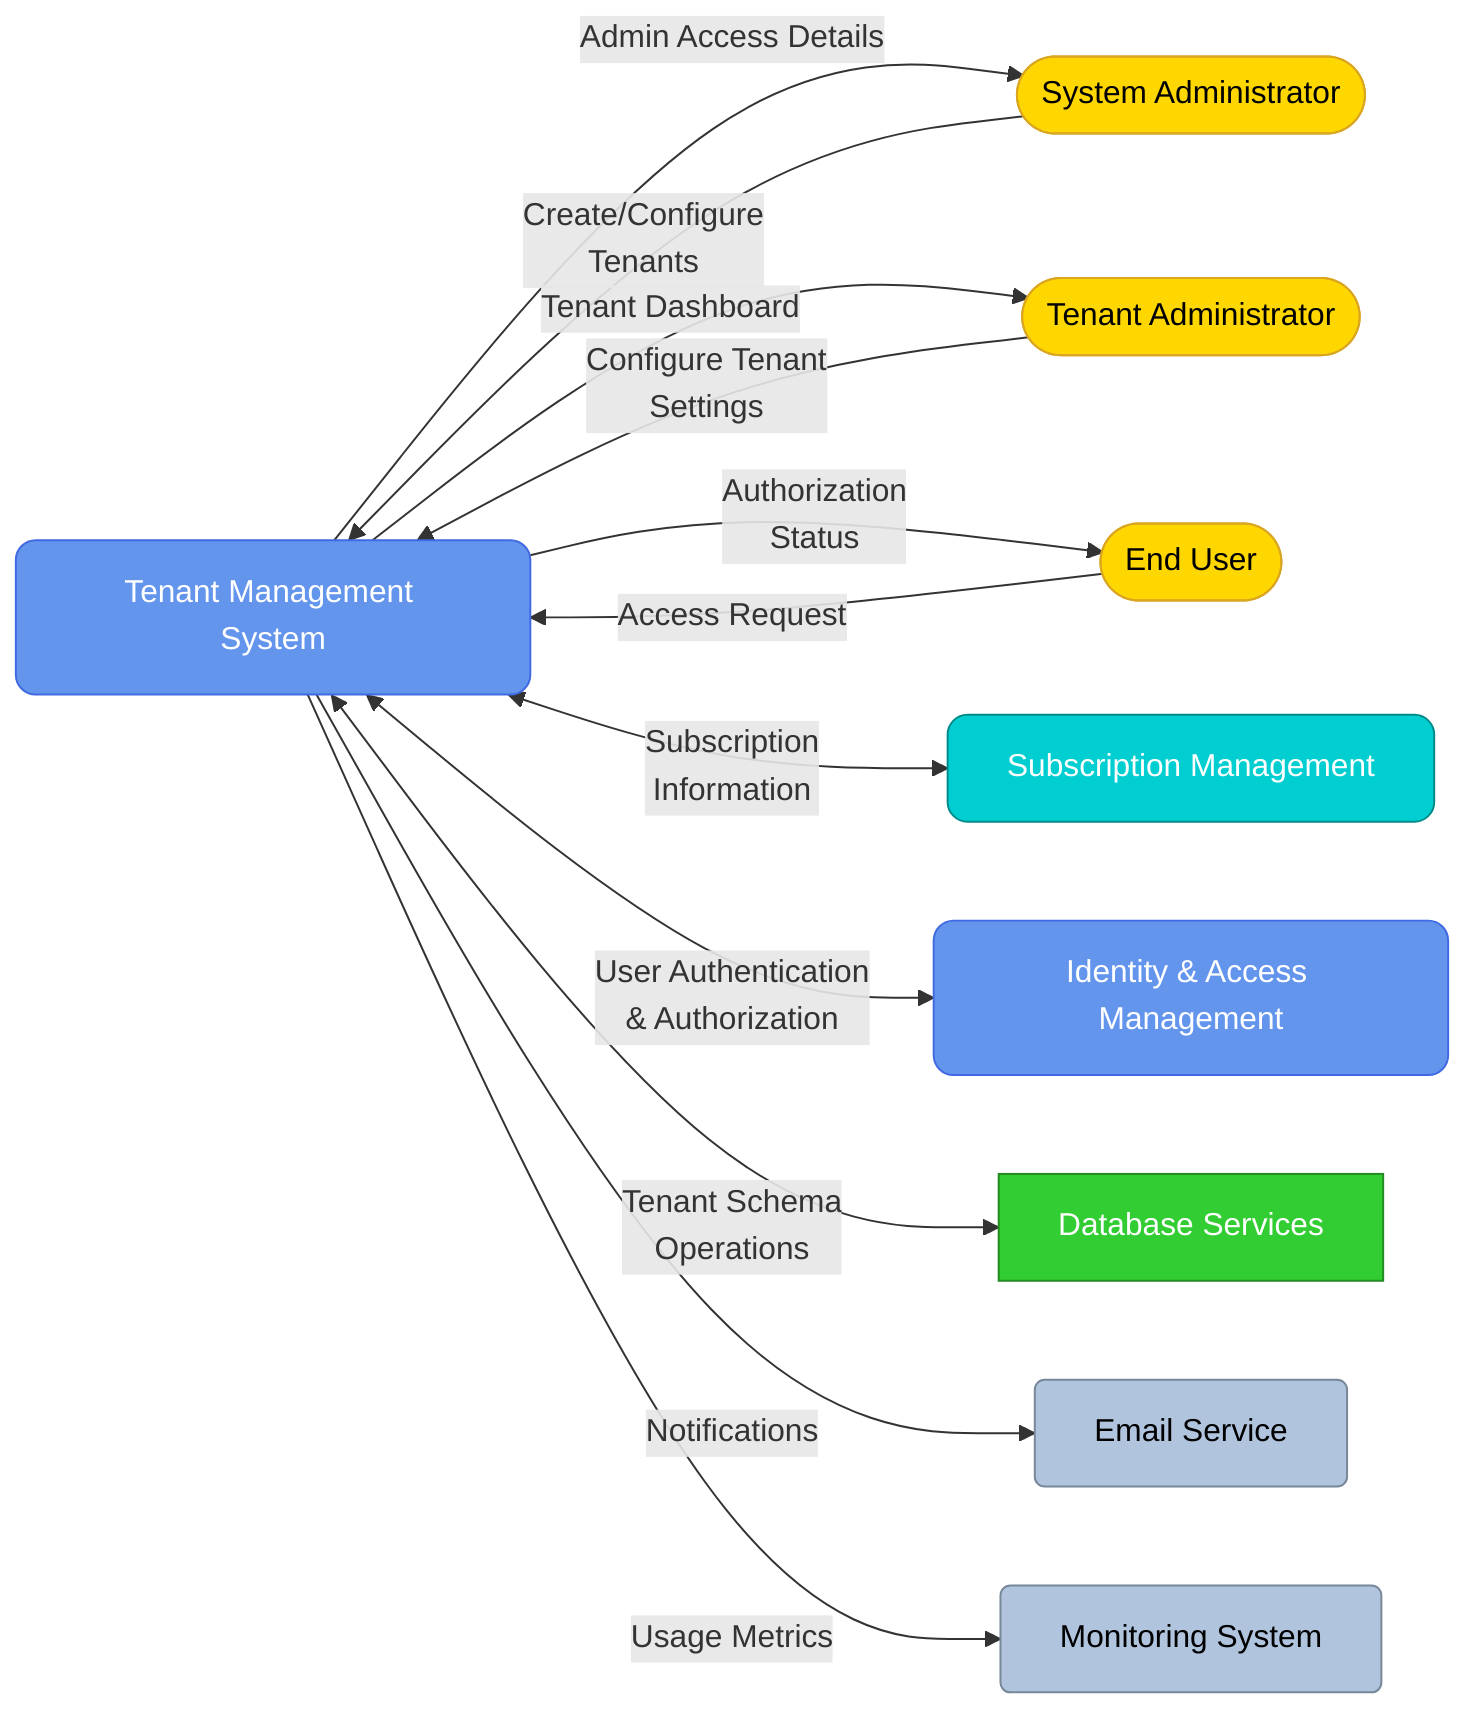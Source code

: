 flowchart LR
    %% Main system
    TM[Tenant Management System]:::system
    
    %% External entities
    SA([System Administrator]):::external
    TA([Tenant Administrator]):::external
    EU([End User]):::external
    
    %% Other systems
    SUB[Subscription Management]:::subscription
    IAM[Identity & Access Management]:::system
    DB[Database Services]:::database
    MAIL[Email Service]:::external_system
    MON[Monitoring System]:::external_system
    
    %% Connections with data flows
    SA -->|Create/Configure\nTenants| TM
    TM -->|Admin Access Details| SA
    
    TA -->|Configure Tenant\nSettings| TM
    TM -->|Tenant Dashboard| TA
    
    EU -->|Access Request| TM
    TM -->|Authorization\nStatus| EU
    
    TM <-->|Subscription\nInformation| SUB
    TM <-->|User Authentication\n& Authorization| IAM
    TM <-->|Tenant Schema\nOperations| DB
    TM -->|Notifications| MAIL
    TM -->|Usage Metrics| MON
    
    %% Styles
    classDef system fill:#6495ED,stroke:#4169E1,color:white,rx:10,ry:10
    classDef external fill:#FFD700,stroke:#DAA520,color:black,rx:5,ry:5,shape:stadium
    classDef external_system fill:#B0C4DE,stroke:#778899,color:black,rx:5,ry:5
    classDef subscription fill:#00CED1,stroke:#008B8B,color:white,rx:10,ry:10
    classDef database fill:#32CD32,stroke:#228B22,color:white,rx:0,ry:0,shape:cylinder